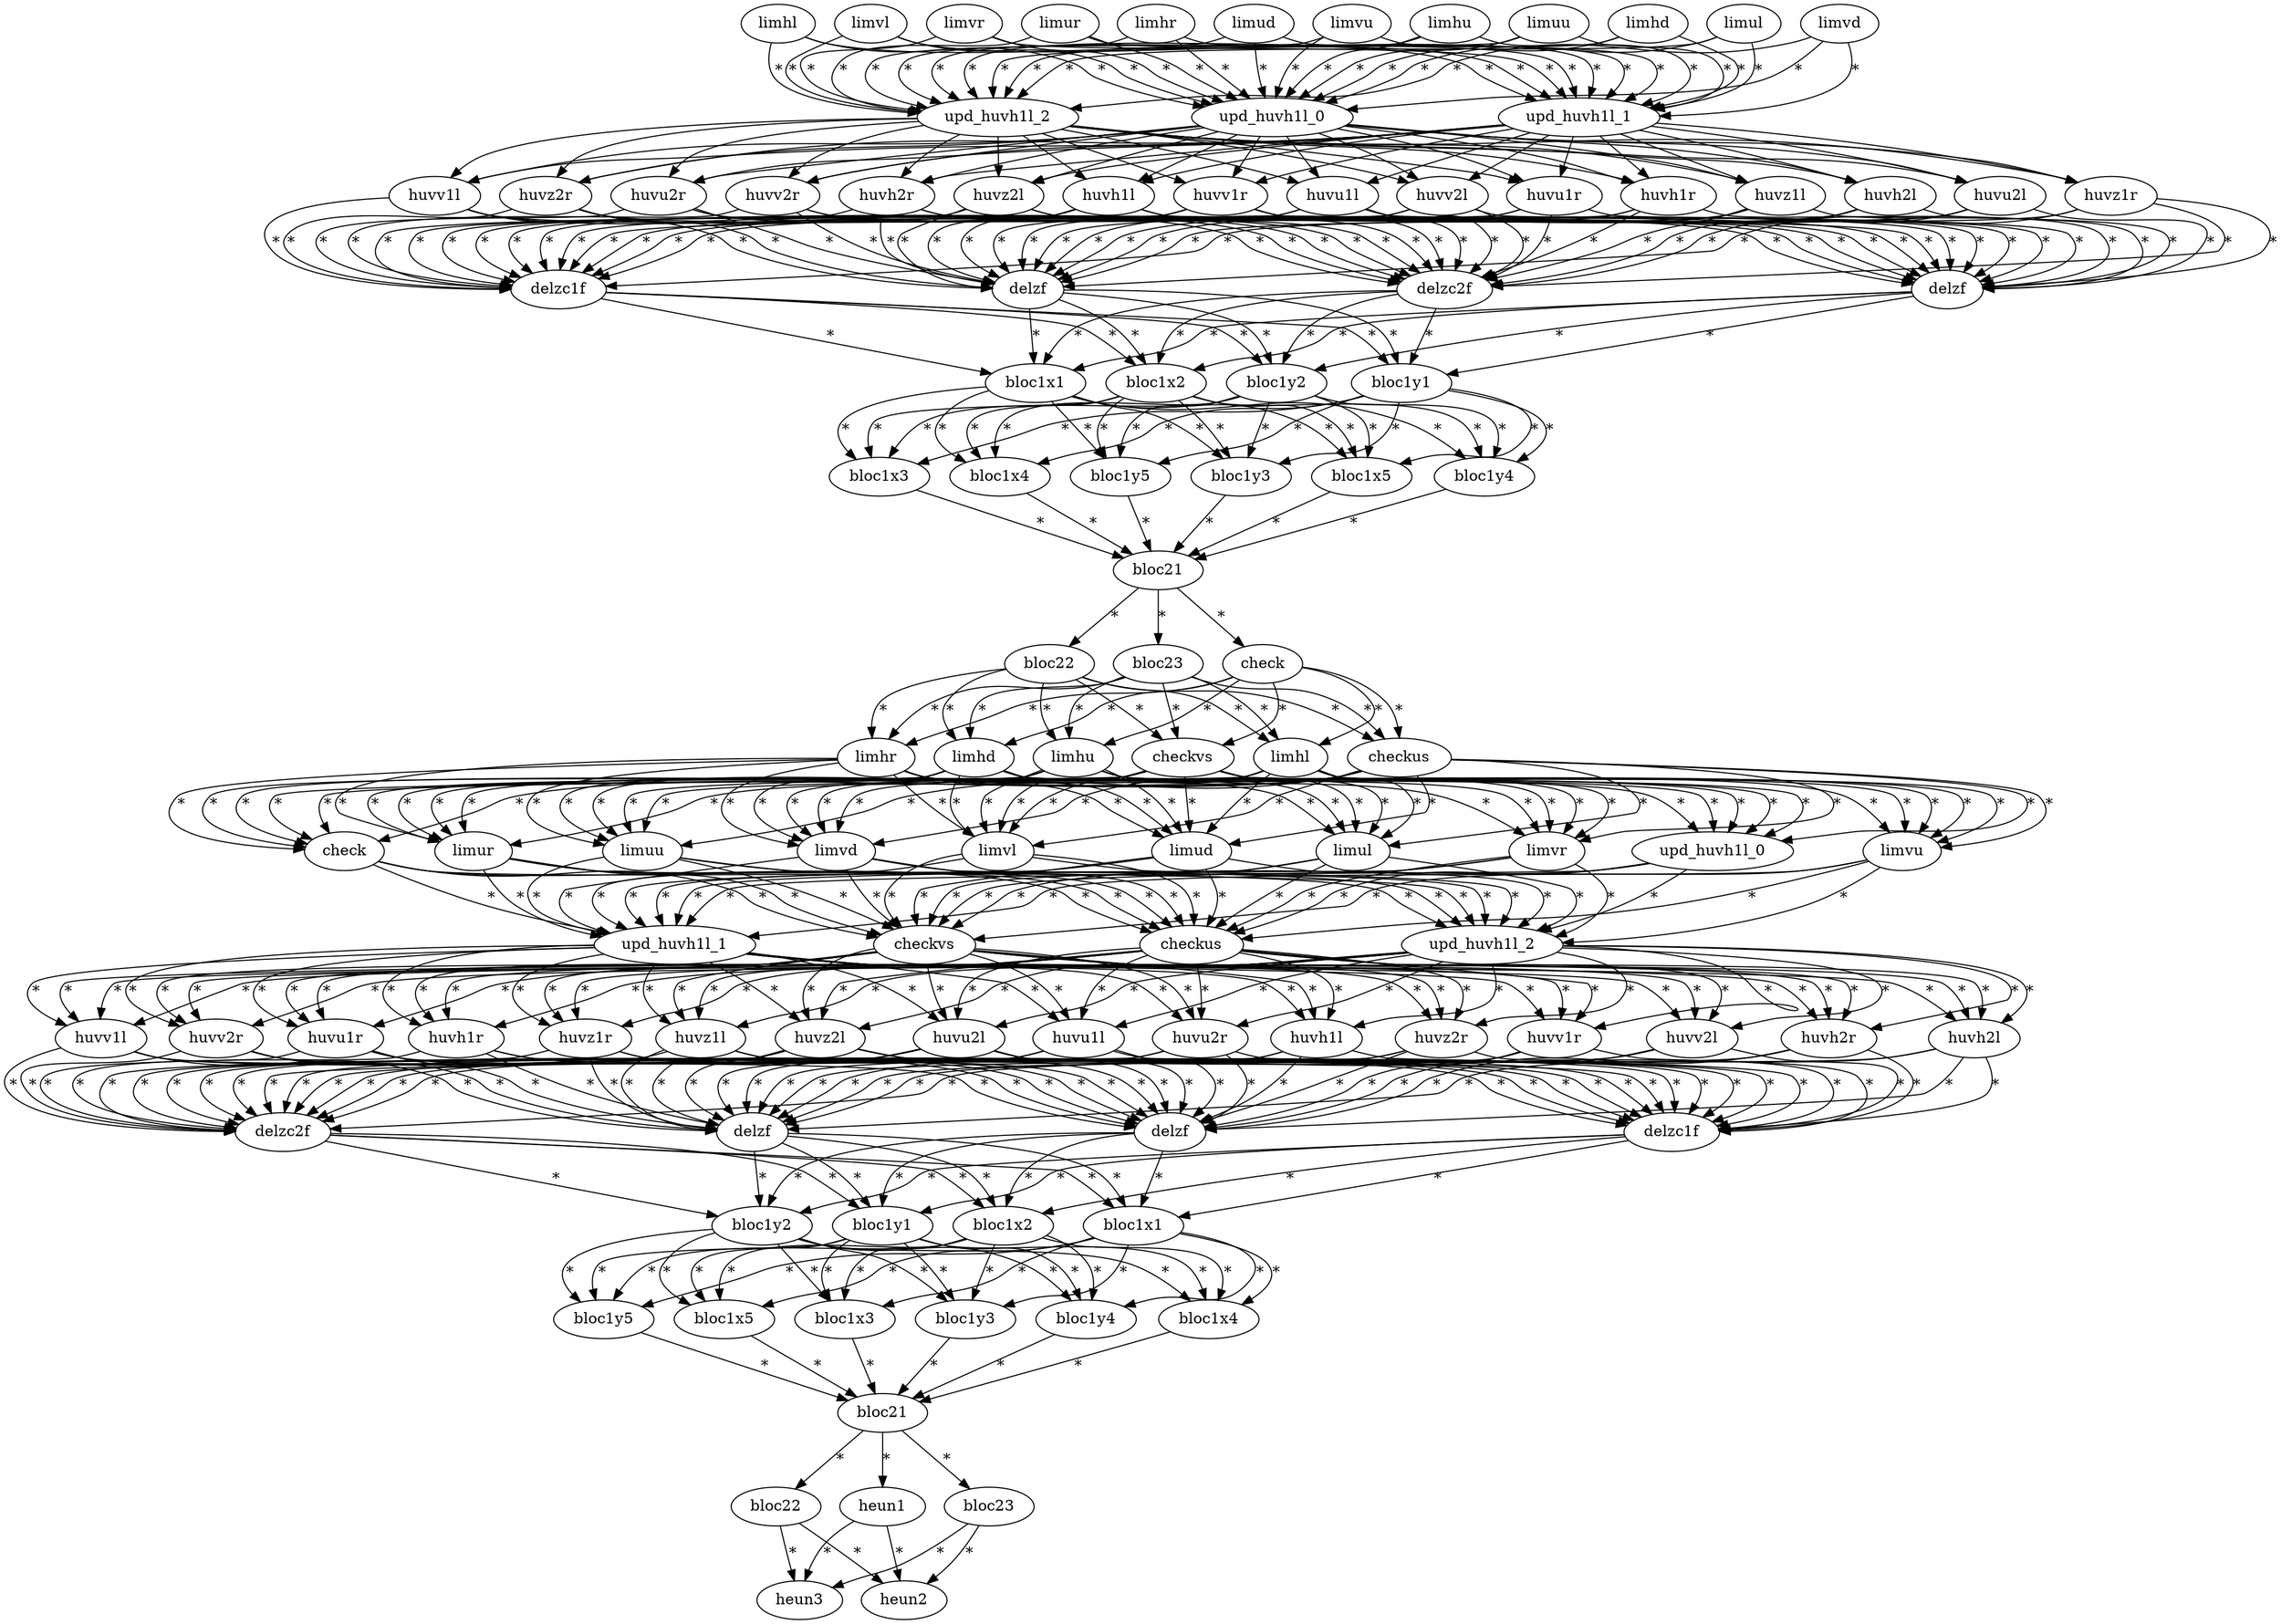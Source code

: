 strict digraph  {
	node [label="\N"];
	0	 [label=limhl];
	12	 [label=upd_huvh1l_0];
	0 -> 12	 [label="*"];
	13	 [label=upd_huvh1l_1];
	0 -> 13	 [label="*"];
	14	 [label=upd_huvh1l_2];
	0 -> 14	 [label="*"];
	1	 [label=limhr];
	1 -> 12	 [label="*"];
	1 -> 13	 [label="*"];
	1 -> 14	 [label="*"];
	2	 [label=limhu];
	2 -> 12	 [label="*"];
	2 -> 13	 [label="*"];
	2 -> 14	 [label="*"];
	3	 [label=limhd];
	3 -> 12	 [label="*"];
	3 -> 13	 [label="*"];
	3 -> 14	 [label="*"];
	4	 [label=limul];
	4 -> 12	 [label="*"];
	4 -> 13	 [label="*"];
	4 -> 14	 [label="*"];
	5	 [label=limur];
	5 -> 12	 [label="*"];
	5 -> 13	 [label="*"];
	5 -> 14	 [label="*"];
	6	 [label=limuu];
	6 -> 12	 [label="*"];
	6 -> 13	 [label="*"];
	6 -> 14	 [label="*"];
	7	 [label=limud];
	7 -> 12	 [label="*"];
	7 -> 13	 [label="*"];
	7 -> 14	 [label="*"];
	8	 [label=limvl];
	8 -> 12	 [label="*"];
	8 -> 13	 [label="*"];
	8 -> 14	 [label="*"];
	9	 [label=limvr];
	9 -> 12	 [label="*"];
	9 -> 13	 [label="*"];
	9 -> 14	 [label="*"];
	10	 [label=limvu];
	10 -> 12	 [label="*"];
	10 -> 13	 [label="*"];
	10 -> 14	 [label="*"];
	11	 [label=limvd];
	11 -> 12	 [label="*"];
	11 -> 13	 [label="*"];
	11 -> 14	 [label="*"];
	15	 [label=huvh1l];
	12 -> 15;
	16	 [label=huvh1r];
	12 -> 16;
	17	 [label=huvu1l];
	12 -> 17;
	18	 [label=huvu1r];
	12 -> 18;
	19	 [label=huvv1l];
	12 -> 19;
	20	 [label=huvv1r];
	12 -> 20;
	21	 [label=huvz1l];
	12 -> 21;
	22	 [label=huvz1r];
	12 -> 22;
	23	 [label=huvh2l];
	12 -> 23;
	24	 [label=huvh2r];
	12 -> 24;
	25	 [label=huvu2l];
	12 -> 25;
	26	 [label=huvu2r];
	12 -> 26;
	27	 [label=huvv2l];
	12 -> 27;
	28	 [label=huvv2r];
	12 -> 28;
	29	 [label=huvz2l];
	12 -> 29;
	30	 [label=huvz2r];
	12 -> 30;
	13 -> 15;
	13 -> 16;
	13 -> 17;
	13 -> 18;
	13 -> 19;
	13 -> 20;
	13 -> 21;
	13 -> 22;
	13 -> 23;
	13 -> 24;
	13 -> 25;
	13 -> 26;
	13 -> 27;
	13 -> 28;
	13 -> 29;
	13 -> 30;
	14 -> 15;
	14 -> 16;
	14 -> 17;
	14 -> 18;
	14 -> 19;
	14 -> 20;
	14 -> 21;
	14 -> 22;
	14 -> 23;
	14 -> 24;
	14 -> 25;
	14 -> 26;
	14 -> 27;
	14 -> 28;
	14 -> 29;
	14 -> 30;
	31	 [label=delzf];
	15 -> 31	 [label="*"];
	32	 [label=delzc1f];
	15 -> 32	 [label="*"];
	33	 [label=delzf];
	15 -> 33	 [label="*"];
	34	 [label=delzc2f];
	15 -> 34	 [label="*"];
	16 -> 31	 [label="*"];
	16 -> 32	 [label="*"];
	16 -> 33	 [label="*"];
	16 -> 34	 [label="*"];
	17 -> 31	 [label="*"];
	17 -> 32	 [label="*"];
	17 -> 33	 [label="*"];
	17 -> 34	 [label="*"];
	18 -> 31	 [label="*"];
	18 -> 32	 [label="*"];
	18 -> 33	 [label="*"];
	18 -> 34	 [label="*"];
	19 -> 31	 [label="*"];
	19 -> 32	 [label="*"];
	19 -> 33	 [label="*"];
	19 -> 34	 [label="*"];
	20 -> 31	 [label="*"];
	20 -> 32	 [label="*"];
	20 -> 33	 [label="*"];
	20 -> 34	 [label="*"];
	21 -> 31	 [label="*"];
	21 -> 32	 [label="*"];
	21 -> 33	 [label="*"];
	21 -> 34	 [label="*"];
	22 -> 31	 [label="*"];
	22 -> 32	 [label="*"];
	22 -> 33	 [label="*"];
	22 -> 34	 [label="*"];
	23 -> 31	 [label="*"];
	23 -> 32	 [label="*"];
	23 -> 33	 [label="*"];
	23 -> 34	 [label="*"];
	24 -> 31	 [label="*"];
	24 -> 32	 [label="*"];
	24 -> 33	 [label="*"];
	24 -> 34	 [label="*"];
	25 -> 31	 [label="*"];
	25 -> 32	 [label="*"];
	25 -> 33	 [label="*"];
	25 -> 34	 [label="*"];
	26 -> 31	 [label="*"];
	26 -> 32	 [label="*"];
	26 -> 33	 [label="*"];
	26 -> 34	 [label="*"];
	27 -> 31	 [label="*"];
	27 -> 32	 [label="*"];
	27 -> 33	 [label="*"];
	27 -> 34	 [label="*"];
	28 -> 31	 [label="*"];
	28 -> 32	 [label="*"];
	28 -> 33	 [label="*"];
	28 -> 34	 [label="*"];
	29 -> 31	 [label="*"];
	29 -> 32	 [label="*"];
	29 -> 33	 [label="*"];
	29 -> 34	 [label="*"];
	30 -> 31	 [label="*"];
	30 -> 32	 [label="*"];
	30 -> 33	 [label="*"];
	30 -> 34	 [label="*"];
	35	 [label=bloc1x1];
	31 -> 35	 [label="*"];
	36	 [label=bloc1x2];
	31 -> 36	 [label="*"];
	40	 [label=bloc1y1];
	31 -> 40	 [label="*"];
	41	 [label=bloc1y2];
	31 -> 41	 [label="*"];
	32 -> 35	 [label="*"];
	32 -> 36	 [label="*"];
	32 -> 40	 [label="*"];
	32 -> 41	 [label="*"];
	33 -> 35	 [label="*"];
	33 -> 36	 [label="*"];
	33 -> 40	 [label="*"];
	33 -> 41	 [label="*"];
	34 -> 35	 [label="*"];
	34 -> 36	 [label="*"];
	34 -> 40	 [label="*"];
	34 -> 41	 [label="*"];
	37	 [label=bloc1x3];
	35 -> 37	 [label="*"];
	38	 [label=bloc1x4];
	35 -> 38	 [label="*"];
	39	 [label=bloc1x5];
	35 -> 39	 [label="*"];
	42	 [label=bloc1y3];
	35 -> 42	 [label="*"];
	43	 [label=bloc1y4];
	35 -> 43	 [label="*"];
	44	 [label=bloc1y5];
	35 -> 44	 [label="*"];
	36 -> 37	 [label="*"];
	36 -> 38	 [label="*"];
	36 -> 39	 [label="*"];
	36 -> 42	 [label="*"];
	36 -> 43	 [label="*"];
	36 -> 44	 [label="*"];
	45	 [label=bloc21];
	37 -> 45	 [label="*"];
	38 -> 45	 [label="*"];
	39 -> 45	 [label="*"];
	40 -> 37	 [label="*"];
	40 -> 38	 [label="*"];
	40 -> 39	 [label="*"];
	40 -> 42	 [label="*"];
	40 -> 43	 [label="*"];
	40 -> 44	 [label="*"];
	41 -> 37	 [label="*"];
	41 -> 38	 [label="*"];
	41 -> 39	 [label="*"];
	41 -> 42	 [label="*"];
	41 -> 43	 [label="*"];
	41 -> 44	 [label="*"];
	42 -> 45	 [label="*"];
	43 -> 45	 [label="*"];
	44 -> 45	 [label="*"];
	46	 [label=bloc22];
	45 -> 46	 [label="*"];
	47	 [label=bloc23];
	45 -> 47	 [label="*"];
	48	 [label=check];
	45 -> 48	 [label="*"];
	49	 [label=checkus];
	46 -> 49	 [label="*"];
	50	 [label=checkvs];
	46 -> 50	 [label="*"];
	51	 [label=limhl];
	46 -> 51	 [label="*"];
	52	 [label=limhr];
	46 -> 52	 [label="*"];
	53	 [label=limhu];
	46 -> 53	 [label="*"];
	54	 [label=limhd];
	46 -> 54	 [label="*"];
	47 -> 49	 [label="*"];
	47 -> 50	 [label="*"];
	47 -> 51	 [label="*"];
	47 -> 52	 [label="*"];
	47 -> 53	 [label="*"];
	47 -> 54	 [label="*"];
	48 -> 49	 [label="*"];
	48 -> 50	 [label="*"];
	48 -> 51	 [label="*"];
	48 -> 52	 [label="*"];
	48 -> 53	 [label="*"];
	48 -> 54	 [label="*"];
	55	 [label=limul];
	49 -> 55	 [label="*"];
	56	 [label=limur];
	49 -> 56	 [label="*"];
	57	 [label=limuu];
	49 -> 57	 [label="*"];
	58	 [label=limud];
	49 -> 58	 [label="*"];
	59	 [label=limvl];
	49 -> 59	 [label="*"];
	60	 [label=limvr];
	49 -> 60	 [label="*"];
	61	 [label=limvu];
	49 -> 61	 [label="*"];
	62	 [label=limvd];
	49 -> 62	 [label="*"];
	63	 [label=upd_huvh1l_0];
	49 -> 63	 [label="*"];
	102	 [label=check];
	49 -> 102	 [label="*"];
	50 -> 55	 [label="*"];
	50 -> 56	 [label="*"];
	50 -> 57	 [label="*"];
	50 -> 58	 [label="*"];
	50 -> 59	 [label="*"];
	50 -> 60	 [label="*"];
	50 -> 61	 [label="*"];
	50 -> 62	 [label="*"];
	50 -> 63	 [label="*"];
	50 -> 102	 [label="*"];
	51 -> 55	 [label="*"];
	51 -> 56	 [label="*"];
	51 -> 57	 [label="*"];
	51 -> 58	 [label="*"];
	51 -> 59	 [label="*"];
	51 -> 60	 [label="*"];
	51 -> 61	 [label="*"];
	51 -> 62	 [label="*"];
	51 -> 63	 [label="*"];
	51 -> 102	 [label="*"];
	52 -> 55	 [label="*"];
	52 -> 56	 [label="*"];
	52 -> 57	 [label="*"];
	52 -> 58	 [label="*"];
	52 -> 59	 [label="*"];
	52 -> 60	 [label="*"];
	52 -> 61	 [label="*"];
	52 -> 62	 [label="*"];
	52 -> 63	 [label="*"];
	52 -> 102	 [label="*"];
	53 -> 55	 [label="*"];
	53 -> 56	 [label="*"];
	53 -> 57	 [label="*"];
	53 -> 58	 [label="*"];
	53 -> 59	 [label="*"];
	53 -> 60	 [label="*"];
	53 -> 61	 [label="*"];
	53 -> 62	 [label="*"];
	53 -> 63	 [label="*"];
	53 -> 102	 [label="*"];
	54 -> 55	 [label="*"];
	54 -> 56	 [label="*"];
	54 -> 57	 [label="*"];
	54 -> 58	 [label="*"];
	54 -> 59	 [label="*"];
	54 -> 60	 [label="*"];
	54 -> 61	 [label="*"];
	54 -> 62	 [label="*"];
	54 -> 63	 [label="*"];
	54 -> 102	 [label="*"];
	64	 [label=upd_huvh1l_1];
	55 -> 64	 [label="*"];
	65	 [label=upd_huvh1l_2];
	55 -> 65	 [label="*"];
	103	 [label=checkus];
	55 -> 103	 [label="*"];
	104	 [label=checkvs];
	55 -> 104	 [label="*"];
	56 -> 64	 [label="*"];
	56 -> 65	 [label="*"];
	56 -> 103	 [label="*"];
	56 -> 104	 [label="*"];
	57 -> 64	 [label="*"];
	57 -> 65	 [label="*"];
	57 -> 103	 [label="*"];
	57 -> 104	 [label="*"];
	58 -> 64	 [label="*"];
	58 -> 65	 [label="*"];
	58 -> 103	 [label="*"];
	58 -> 104	 [label="*"];
	59 -> 64	 [label="*"];
	59 -> 65	 [label="*"];
	59 -> 103	 [label="*"];
	59 -> 104	 [label="*"];
	60 -> 64	 [label="*"];
	60 -> 65	 [label="*"];
	60 -> 103	 [label="*"];
	60 -> 104	 [label="*"];
	61 -> 64	 [label="*"];
	61 -> 65	 [label="*"];
	61 -> 103	 [label="*"];
	61 -> 104	 [label="*"];
	62 -> 64	 [label="*"];
	62 -> 65	 [label="*"];
	62 -> 103	 [label="*"];
	62 -> 104	 [label="*"];
	63 -> 64	 [label="*"];
	63 -> 65	 [label="*"];
	63 -> 103	 [label="*"];
	63 -> 104	 [label="*"];
	66	 [label=huvh1l];
	64 -> 66	 [label="*"];
	67	 [label=huvh1r];
	64 -> 67	 [label="*"];
	68	 [label=huvu1l];
	64 -> 68	 [label="*"];
	69	 [label=huvu1r];
	64 -> 69	 [label="*"];
	70	 [label=huvv1l];
	64 -> 70	 [label="*"];
	71	 [label=huvv1r];
	64 -> 71	 [label="*"];
	72	 [label=huvz1l];
	64 -> 72	 [label="*"];
	73	 [label=huvz1r];
	64 -> 73	 [label="*"];
	74	 [label=huvh2l];
	64 -> 74	 [label="*"];
	75	 [label=huvh2r];
	64 -> 75	 [label="*"];
	76	 [label=huvu2l];
	64 -> 76	 [label="*"];
	77	 [label=huvu2r];
	64 -> 77	 [label="*"];
	78	 [label=huvv2l];
	64 -> 78	 [label="*"];
	79	 [label=huvv2r];
	64 -> 79	 [label="*"];
	80	 [label=huvz2l];
	64 -> 80	 [label="*"];
	81	 [label=huvz2r];
	64 -> 81	 [label="*"];
	65 -> 66	 [label="*"];
	65 -> 67	 [label="*"];
	65 -> 68	 [label="*"];
	65 -> 69	 [label="*"];
	65 -> 70	 [label="*"];
	65 -> 71	 [label="*"];
	65 -> 72	 [label="*"];
	65 -> 73	 [label="*"];
	65 -> 74	 [label="*"];
	65 -> 75	 [label="*"];
	65 -> 76	 [label="*"];
	65 -> 77	 [label="*"];
	65 -> 78	 [label="*"];
	65 -> 79	 [label="*"];
	65 -> 80	 [label="*"];
	65 -> 81	 [label="*"];
	82	 [label=delzf];
	66 -> 82	 [label="*"];
	83	 [label=delzc1f];
	66 -> 83	 [label="*"];
	84	 [label=delzf];
	66 -> 84	 [label="*"];
	85	 [label=delzc2f];
	66 -> 85	 [label="*"];
	67 -> 82	 [label="*"];
	67 -> 83	 [label="*"];
	67 -> 84	 [label="*"];
	67 -> 85	 [label="*"];
	68 -> 82	 [label="*"];
	68 -> 83	 [label="*"];
	68 -> 84	 [label="*"];
	68 -> 85	 [label="*"];
	69 -> 82	 [label="*"];
	69 -> 83	 [label="*"];
	69 -> 84	 [label="*"];
	69 -> 85	 [label="*"];
	70 -> 82	 [label="*"];
	70 -> 83	 [label="*"];
	70 -> 84	 [label="*"];
	70 -> 85	 [label="*"];
	71 -> 82	 [label="*"];
	71 -> 83	 [label="*"];
	71 -> 84	 [label="*"];
	71 -> 85	 [label="*"];
	72 -> 82	 [label="*"];
	72 -> 83	 [label="*"];
	72 -> 84	 [label="*"];
	72 -> 85	 [label="*"];
	73 -> 82	 [label="*"];
	73 -> 83	 [label="*"];
	73 -> 84	 [label="*"];
	73 -> 85	 [label="*"];
	74 -> 82	 [label="*"];
	74 -> 83	 [label="*"];
	74 -> 84	 [label="*"];
	74 -> 85	 [label="*"];
	75 -> 82	 [label="*"];
	75 -> 83	 [label="*"];
	75 -> 84	 [label="*"];
	75 -> 85	 [label="*"];
	76 -> 82	 [label="*"];
	76 -> 83	 [label="*"];
	76 -> 84	 [label="*"];
	76 -> 85	 [label="*"];
	77 -> 82	 [label="*"];
	77 -> 83	 [label="*"];
	77 -> 84	 [label="*"];
	77 -> 85	 [label="*"];
	78 -> 82	 [label="*"];
	78 -> 83	 [label="*"];
	78 -> 84	 [label="*"];
	78 -> 85	 [label="*"];
	79 -> 82	 [label="*"];
	79 -> 83	 [label="*"];
	79 -> 84	 [label="*"];
	79 -> 85	 [label="*"];
	80 -> 82	 [label="*"];
	80 -> 83	 [label="*"];
	80 -> 84	 [label="*"];
	80 -> 85	 [label="*"];
	81 -> 82	 [label="*"];
	81 -> 83	 [label="*"];
	81 -> 84	 [label="*"];
	81 -> 85	 [label="*"];
	86	 [label=bloc1x1];
	82 -> 86	 [label="*"];
	87	 [label=bloc1x2];
	82 -> 87	 [label="*"];
	91	 [label=bloc1y1];
	82 -> 91	 [label="*"];
	92	 [label=bloc1y2];
	82 -> 92	 [label="*"];
	83 -> 86	 [label="*"];
	83 -> 87	 [label="*"];
	83 -> 91	 [label="*"];
	83 -> 92	 [label="*"];
	84 -> 86	 [label="*"];
	84 -> 87	 [label="*"];
	84 -> 91	 [label="*"];
	84 -> 92	 [label="*"];
	85 -> 86	 [label="*"];
	85 -> 87	 [label="*"];
	85 -> 91	 [label="*"];
	85 -> 92	 [label="*"];
	88	 [label=bloc1x3];
	86 -> 88	 [label="*"];
	89	 [label=bloc1x4];
	86 -> 89	 [label="*"];
	90	 [label=bloc1x5];
	86 -> 90	 [label="*"];
	93	 [label=bloc1y3];
	86 -> 93	 [label="*"];
	94	 [label=bloc1y4];
	86 -> 94	 [label="*"];
	95	 [label=bloc1y5];
	86 -> 95	 [label="*"];
	87 -> 88	 [label="*"];
	87 -> 89	 [label="*"];
	87 -> 90	 [label="*"];
	87 -> 93	 [label="*"];
	87 -> 94	 [label="*"];
	87 -> 95	 [label="*"];
	96	 [label=bloc21];
	88 -> 96	 [label="*"];
	89 -> 96	 [label="*"];
	90 -> 96	 [label="*"];
	91 -> 88	 [label="*"];
	91 -> 89	 [label="*"];
	91 -> 90	 [label="*"];
	91 -> 93	 [label="*"];
	91 -> 94	 [label="*"];
	91 -> 95	 [label="*"];
	92 -> 88	 [label="*"];
	92 -> 89	 [label="*"];
	92 -> 90	 [label="*"];
	92 -> 93	 [label="*"];
	92 -> 94	 [label="*"];
	92 -> 95	 [label="*"];
	93 -> 96	 [label="*"];
	94 -> 96	 [label="*"];
	95 -> 96	 [label="*"];
	97	 [label=bloc22];
	96 -> 97	 [label="*"];
	98	 [label=bloc23];
	96 -> 98	 [label="*"];
	99	 [label=heun1];
	96 -> 99	 [label="*"];
	100	 [label=heun2];
	97 -> 100	 [label="*"];
	101	 [label=heun3];
	97 -> 101	 [label="*"];
	98 -> 100	 [label="*"];
	98 -> 101	 [label="*"];
	99 -> 100	 [label="*"];
	99 -> 101	 [label="*"];
	102 -> 64	 [label="*"];
	102 -> 65	 [label="*"];
	102 -> 103	 [label="*"];
	102 -> 104	 [label="*"];
	103 -> 66	 [label="*"];
	103 -> 67	 [label="*"];
	103 -> 68	 [label="*"];
	103 -> 69	 [label="*"];
	103 -> 70	 [label="*"];
	103 -> 71	 [label="*"];
	103 -> 72	 [label="*"];
	103 -> 73	 [label="*"];
	103 -> 74	 [label="*"];
	103 -> 75	 [label="*"];
	103 -> 76	 [label="*"];
	103 -> 77	 [label="*"];
	103 -> 78	 [label="*"];
	103 -> 79	 [label="*"];
	103 -> 80	 [label="*"];
	103 -> 81	 [label="*"];
	104 -> 66	 [label="*"];
	104 -> 67	 [label="*"];
	104 -> 68	 [label="*"];
	104 -> 69	 [label="*"];
	104 -> 70	 [label="*"];
	104 -> 71	 [label="*"];
	104 -> 72	 [label="*"];
	104 -> 73	 [label="*"];
	104 -> 74	 [label="*"];
	104 -> 75	 [label="*"];
	104 -> 76	 [label="*"];
	104 -> 77	 [label="*"];
	104 -> 78	 [label="*"];
	104 -> 79	 [label="*"];
	104 -> 80	 [label="*"];
	104 -> 81	 [label="*"];
}
